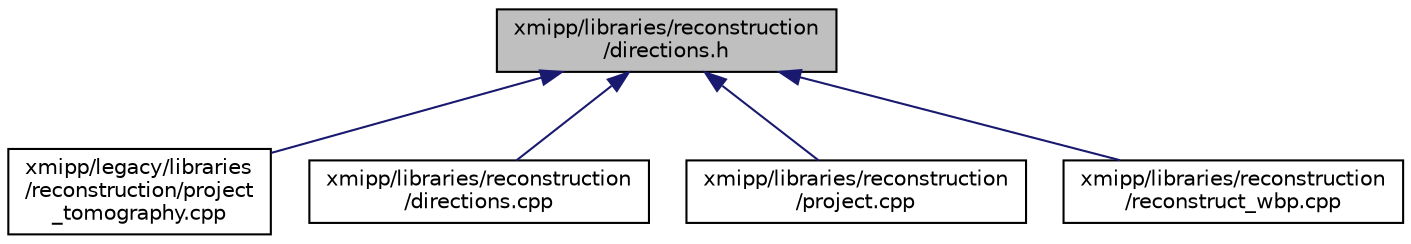digraph "xmipp/libraries/reconstruction/directions.h"
{
  edge [fontname="Helvetica",fontsize="10",labelfontname="Helvetica",labelfontsize="10"];
  node [fontname="Helvetica",fontsize="10",shape=record];
  Node56 [label="xmipp/libraries/reconstruction\l/directions.h",height=0.2,width=0.4,color="black", fillcolor="grey75", style="filled", fontcolor="black"];
  Node56 -> Node57 [dir="back",color="midnightblue",fontsize="10",style="solid",fontname="Helvetica"];
  Node57 [label="xmipp/legacy/libraries\l/reconstruction/project\l_tomography.cpp",height=0.2,width=0.4,color="black", fillcolor="white", style="filled",URL="$project__tomography_8cpp.html"];
  Node56 -> Node58 [dir="back",color="midnightblue",fontsize="10",style="solid",fontname="Helvetica"];
  Node58 [label="xmipp/libraries/reconstruction\l/directions.cpp",height=0.2,width=0.4,color="black", fillcolor="white", style="filled",URL="$directions_8cpp.html"];
  Node56 -> Node59 [dir="back",color="midnightblue",fontsize="10",style="solid",fontname="Helvetica"];
  Node59 [label="xmipp/libraries/reconstruction\l/project.cpp",height=0.2,width=0.4,color="black", fillcolor="white", style="filled",URL="$project_8cpp.html"];
  Node56 -> Node60 [dir="back",color="midnightblue",fontsize="10",style="solid",fontname="Helvetica"];
  Node60 [label="xmipp/libraries/reconstruction\l/reconstruct_wbp.cpp",height=0.2,width=0.4,color="black", fillcolor="white", style="filled",URL="$reconstruct__wbp_8cpp.html"];
}

